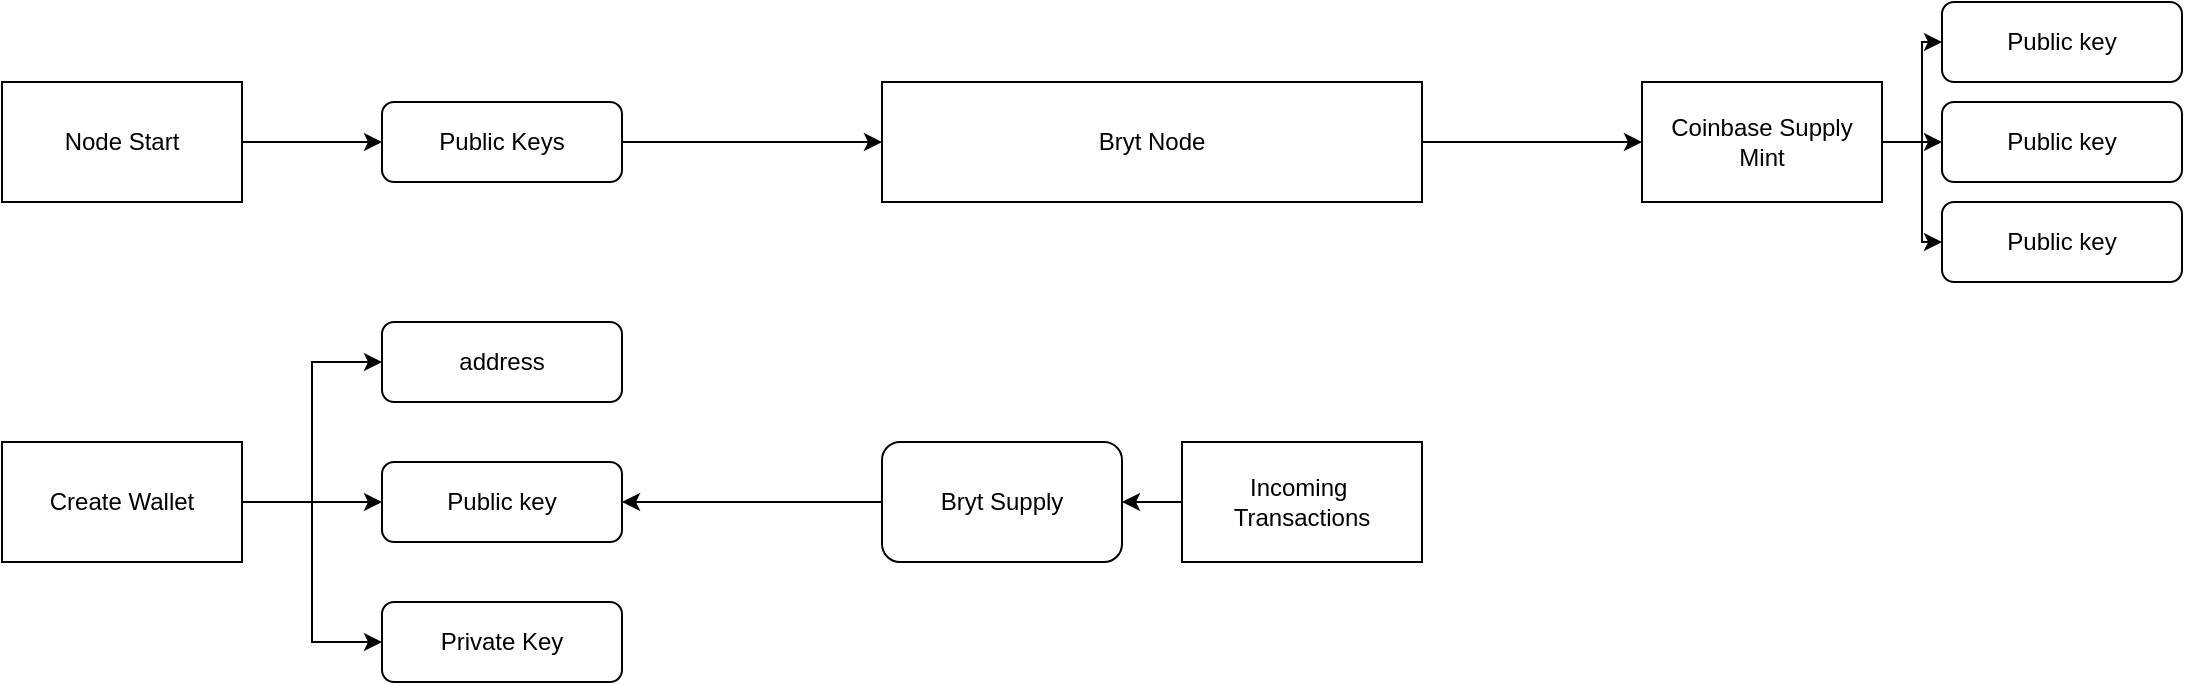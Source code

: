 <mxfile version="23.1.5" type="github">
  <diagram name="Page-1" id="VSBwoO1chZpmU5uCtz8e">
    <mxGraphModel dx="1044" dy="558" grid="1" gridSize="10" guides="1" tooltips="1" connect="1" arrows="1" fold="1" page="1" pageScale="1" pageWidth="850" pageHeight="1100" math="0" shadow="0">
      <root>
        <mxCell id="0" />
        <mxCell id="1" parent="0" />
        <mxCell id="Jtm_9LdOLC1XDKBe1FJw-5" value="" style="edgeStyle=orthogonalEdgeStyle;rounded=0;orthogonalLoop=1;jettySize=auto;html=1;" edge="1" parent="1" source="Jtm_9LdOLC1XDKBe1FJw-1" target="Jtm_9LdOLC1XDKBe1FJw-2">
          <mxGeometry relative="1" as="geometry" />
        </mxCell>
        <mxCell id="Jtm_9LdOLC1XDKBe1FJw-6" style="edgeStyle=orthogonalEdgeStyle;rounded=0;orthogonalLoop=1;jettySize=auto;html=1;entryX=0;entryY=0.5;entryDx=0;entryDy=0;" edge="1" parent="1" source="Jtm_9LdOLC1XDKBe1FJw-1" target="Jtm_9LdOLC1XDKBe1FJw-3">
          <mxGeometry relative="1" as="geometry" />
        </mxCell>
        <mxCell id="Jtm_9LdOLC1XDKBe1FJw-7" style="edgeStyle=orthogonalEdgeStyle;rounded=0;orthogonalLoop=1;jettySize=auto;html=1;entryX=0;entryY=0.5;entryDx=0;entryDy=0;" edge="1" parent="1" source="Jtm_9LdOLC1XDKBe1FJw-1" target="Jtm_9LdOLC1XDKBe1FJw-4">
          <mxGeometry relative="1" as="geometry" />
        </mxCell>
        <mxCell id="Jtm_9LdOLC1XDKBe1FJw-1" value="Create Wallet" style="rounded=0;whiteSpace=wrap;html=1;" vertex="1" parent="1">
          <mxGeometry x="70" y="230" width="120" height="60" as="geometry" />
        </mxCell>
        <mxCell id="Jtm_9LdOLC1XDKBe1FJw-2" value="Public key" style="rounded=1;whiteSpace=wrap;html=1;" vertex="1" parent="1">
          <mxGeometry x="260" y="240" width="120" height="40" as="geometry" />
        </mxCell>
        <mxCell id="Jtm_9LdOLC1XDKBe1FJw-3" value="address" style="rounded=1;whiteSpace=wrap;html=1;" vertex="1" parent="1">
          <mxGeometry x="260" y="170" width="120" height="40" as="geometry" />
        </mxCell>
        <mxCell id="Jtm_9LdOLC1XDKBe1FJw-4" value="Private Key" style="rounded=1;whiteSpace=wrap;html=1;" vertex="1" parent="1">
          <mxGeometry x="260" y="310" width="120" height="40" as="geometry" />
        </mxCell>
        <mxCell id="Jtm_9LdOLC1XDKBe1FJw-18" value="" style="edgeStyle=orthogonalEdgeStyle;rounded=0;orthogonalLoop=1;jettySize=auto;html=1;" edge="1" parent="1" source="Jtm_9LdOLC1XDKBe1FJw-8" target="Jtm_9LdOLC1XDKBe1FJw-17">
          <mxGeometry relative="1" as="geometry" />
        </mxCell>
        <mxCell id="Jtm_9LdOLC1XDKBe1FJw-8" value="Bryt Node" style="rounded=0;whiteSpace=wrap;html=1;" vertex="1" parent="1">
          <mxGeometry x="510" y="50" width="270" height="60" as="geometry" />
        </mxCell>
        <mxCell id="Jtm_9LdOLC1XDKBe1FJw-12" value="" style="edgeStyle=orthogonalEdgeStyle;rounded=0;orthogonalLoop=1;jettySize=auto;html=1;" edge="1" parent="1" source="Jtm_9LdOLC1XDKBe1FJw-9" target="Jtm_9LdOLC1XDKBe1FJw-10">
          <mxGeometry relative="1" as="geometry" />
        </mxCell>
        <mxCell id="Jtm_9LdOLC1XDKBe1FJw-9" value="Incoming&amp;nbsp; Transactions" style="rounded=0;whiteSpace=wrap;html=1;" vertex="1" parent="1">
          <mxGeometry x="660" y="230" width="120" height="60" as="geometry" />
        </mxCell>
        <mxCell id="Jtm_9LdOLC1XDKBe1FJw-11" style="edgeStyle=orthogonalEdgeStyle;rounded=0;orthogonalLoop=1;jettySize=auto;html=1;" edge="1" parent="1" source="Jtm_9LdOLC1XDKBe1FJw-10" target="Jtm_9LdOLC1XDKBe1FJw-2">
          <mxGeometry relative="1" as="geometry" />
        </mxCell>
        <mxCell id="Jtm_9LdOLC1XDKBe1FJw-10" value="Bryt Supply" style="rounded=1;whiteSpace=wrap;html=1;" vertex="1" parent="1">
          <mxGeometry x="510" y="230" width="120" height="60" as="geometry" />
        </mxCell>
        <mxCell id="Jtm_9LdOLC1XDKBe1FJw-19" value="" style="edgeStyle=orthogonalEdgeStyle;rounded=0;orthogonalLoop=1;jettySize=auto;html=1;" edge="1" parent="1" source="Jtm_9LdOLC1XDKBe1FJw-13" target="Jtm_9LdOLC1XDKBe1FJw-14">
          <mxGeometry relative="1" as="geometry" />
        </mxCell>
        <mxCell id="Jtm_9LdOLC1XDKBe1FJw-13" value="Node Start" style="rounded=0;whiteSpace=wrap;html=1;" vertex="1" parent="1">
          <mxGeometry x="70" y="50" width="120" height="60" as="geometry" />
        </mxCell>
        <mxCell id="Jtm_9LdOLC1XDKBe1FJw-16" style="edgeStyle=orthogonalEdgeStyle;rounded=0;orthogonalLoop=1;jettySize=auto;html=1;" edge="1" parent="1" source="Jtm_9LdOLC1XDKBe1FJw-14" target="Jtm_9LdOLC1XDKBe1FJw-8">
          <mxGeometry relative="1" as="geometry" />
        </mxCell>
        <mxCell id="Jtm_9LdOLC1XDKBe1FJw-14" value="Public Keys" style="rounded=1;whiteSpace=wrap;html=1;" vertex="1" parent="1">
          <mxGeometry x="260" y="60" width="120" height="40" as="geometry" />
        </mxCell>
        <mxCell id="Jtm_9LdOLC1XDKBe1FJw-23" style="edgeStyle=orthogonalEdgeStyle;rounded=0;orthogonalLoop=1;jettySize=auto;html=1;" edge="1" parent="1" source="Jtm_9LdOLC1XDKBe1FJw-17" target="Jtm_9LdOLC1XDKBe1FJw-20">
          <mxGeometry relative="1" as="geometry" />
        </mxCell>
        <mxCell id="Jtm_9LdOLC1XDKBe1FJw-24" style="edgeStyle=orthogonalEdgeStyle;rounded=0;orthogonalLoop=1;jettySize=auto;html=1;" edge="1" parent="1" source="Jtm_9LdOLC1XDKBe1FJw-17" target="Jtm_9LdOLC1XDKBe1FJw-21">
          <mxGeometry relative="1" as="geometry" />
        </mxCell>
        <mxCell id="Jtm_9LdOLC1XDKBe1FJw-27" style="edgeStyle=orthogonalEdgeStyle;rounded=0;orthogonalLoop=1;jettySize=auto;html=1;" edge="1" parent="1" source="Jtm_9LdOLC1XDKBe1FJw-17" target="Jtm_9LdOLC1XDKBe1FJw-22">
          <mxGeometry relative="1" as="geometry" />
        </mxCell>
        <mxCell id="Jtm_9LdOLC1XDKBe1FJw-17" value="Coinbase Supply &lt;br&gt;Mint" style="whiteSpace=wrap;html=1;rounded=0;" vertex="1" parent="1">
          <mxGeometry x="890" y="50" width="120" height="60" as="geometry" />
        </mxCell>
        <mxCell id="Jtm_9LdOLC1XDKBe1FJw-20" value="Public key" style="rounded=1;whiteSpace=wrap;html=1;" vertex="1" parent="1">
          <mxGeometry x="1040" y="10" width="120" height="40" as="geometry" />
        </mxCell>
        <mxCell id="Jtm_9LdOLC1XDKBe1FJw-21" value="Public key" style="rounded=1;whiteSpace=wrap;html=1;" vertex="1" parent="1">
          <mxGeometry x="1040" y="60" width="120" height="40" as="geometry" />
        </mxCell>
        <mxCell id="Jtm_9LdOLC1XDKBe1FJw-22" value="Public key" style="rounded=1;whiteSpace=wrap;html=1;" vertex="1" parent="1">
          <mxGeometry x="1040" y="110" width="120" height="40" as="geometry" />
        </mxCell>
      </root>
    </mxGraphModel>
  </diagram>
</mxfile>
